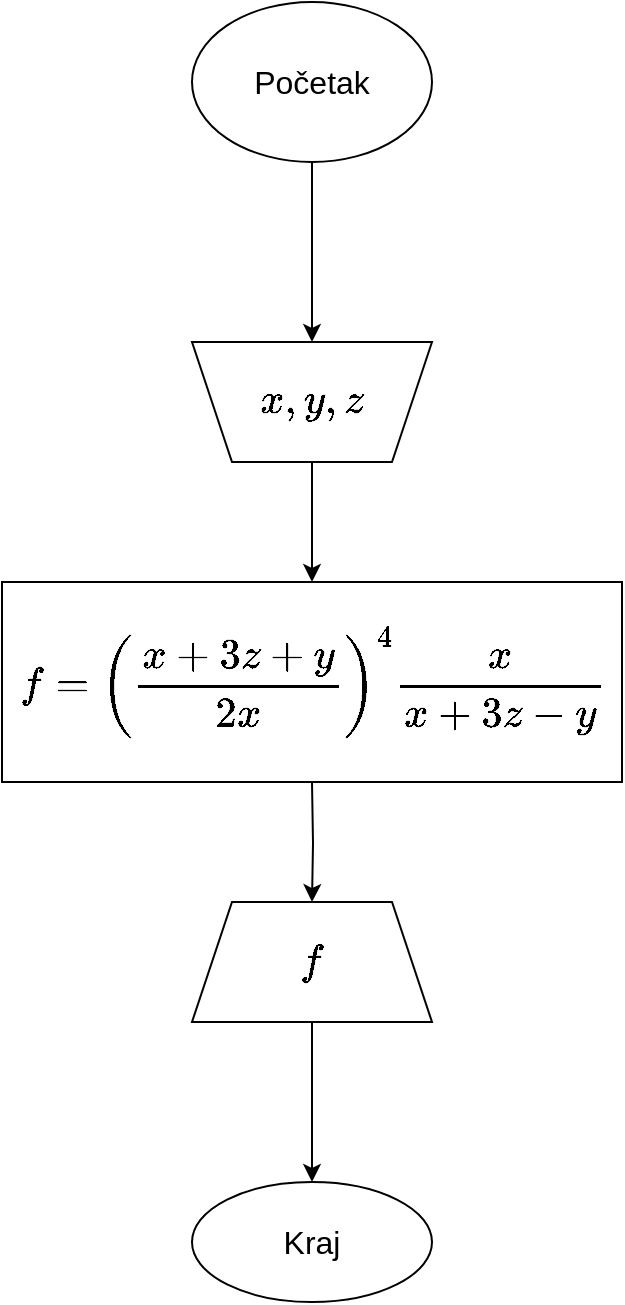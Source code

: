 <mxfile version="20.4.0" type="device"><diagram id="BUblo84bkliM6OpsyXJH" name="Page-1"><mxGraphModel dx="907" dy="1104" grid="1" gridSize="10" guides="1" tooltips="1" connect="1" arrows="1" fold="1" page="1" pageScale="1" pageWidth="850" pageHeight="1100" math="1" shadow="0"><root><mxCell id="0"/><mxCell id="1" parent="0"/><mxCell id="BpdgKFWQ2lQ6XSJgc4hS-3" value="" style="edgeStyle=orthogonalEdgeStyle;rounded=0;orthogonalLoop=1;jettySize=auto;html=1;" parent="1" source="BpdgKFWQ2lQ6XSJgc4hS-1" target="BpdgKFWQ2lQ6XSJgc4hS-2" edge="1"><mxGeometry relative="1" as="geometry"/></mxCell><mxCell id="BpdgKFWQ2lQ6XSJgc4hS-1" value="Početak" style="ellipse;whiteSpace=wrap;html=1;fontSize=16;" parent="1" vertex="1"><mxGeometry x="390" y="120" width="120" height="80" as="geometry"/></mxCell><mxCell id="hZPTiXZr9ZG2Oqq8Yosy-1" value="" style="edgeStyle=orthogonalEdgeStyle;rounded=0;orthogonalLoop=1;jettySize=auto;html=1;fontSize=16;fontColor=#F0F0F0;" edge="1" parent="1" source="BpdgKFWQ2lQ6XSJgc4hS-2" target="myr_vEiUB3cbP0wOvwDI-1"><mxGeometry relative="1" as="geometry"/></mxCell><mxCell id="BpdgKFWQ2lQ6XSJgc4hS-2" value="`x, y, z`" style="shape=trapezoid;perimeter=trapezoidPerimeter;whiteSpace=wrap;html=1;fixedSize=1;direction=west;fontSize=18;" parent="1" vertex="1"><mxGeometry x="390" y="290" width="120" height="60" as="geometry"/></mxCell><mxCell id="BpdgKFWQ2lQ6XSJgc4hS-7" value="" style="edgeStyle=orthogonalEdgeStyle;rounded=0;orthogonalLoop=1;jettySize=auto;html=1;fontSize=18;" parent="1" target="BpdgKFWQ2lQ6XSJgc4hS-6" edge="1"><mxGeometry relative="1" as="geometry"><mxPoint x="450" y="510" as="sourcePoint"/></mxGeometry></mxCell><mxCell id="BpdgKFWQ2lQ6XSJgc4hS-9" value="" style="edgeStyle=orthogonalEdgeStyle;rounded=0;orthogonalLoop=1;jettySize=auto;html=1;" parent="1" source="BpdgKFWQ2lQ6XSJgc4hS-6" target="BpdgKFWQ2lQ6XSJgc4hS-8" edge="1"><mxGeometry relative="1" as="geometry"/></mxCell><mxCell id="BpdgKFWQ2lQ6XSJgc4hS-6" value="`f`" style="shape=trapezoid;perimeter=trapezoidPerimeter;whiteSpace=wrap;html=1;fixedSize=1;fontSize=18;" parent="1" vertex="1"><mxGeometry x="390" y="570" width="120" height="60" as="geometry"/></mxCell><mxCell id="BpdgKFWQ2lQ6XSJgc4hS-8" value="Kraj" style="ellipse;whiteSpace=wrap;html=1;fontSize=16;" parent="1" vertex="1"><mxGeometry x="390" y="710" width="120" height="60" as="geometry"/></mxCell><mxCell id="myr_vEiUB3cbP0wOvwDI-1" value="`f = ((x+3z+y) / (2x))^4x / (x+3z-y)`" style="rounded=0;whiteSpace=wrap;html=1;fontSize=18;" parent="1" vertex="1"><mxGeometry x="295" y="410" width="310" height="100" as="geometry"/></mxCell></root></mxGraphModel></diagram></mxfile>